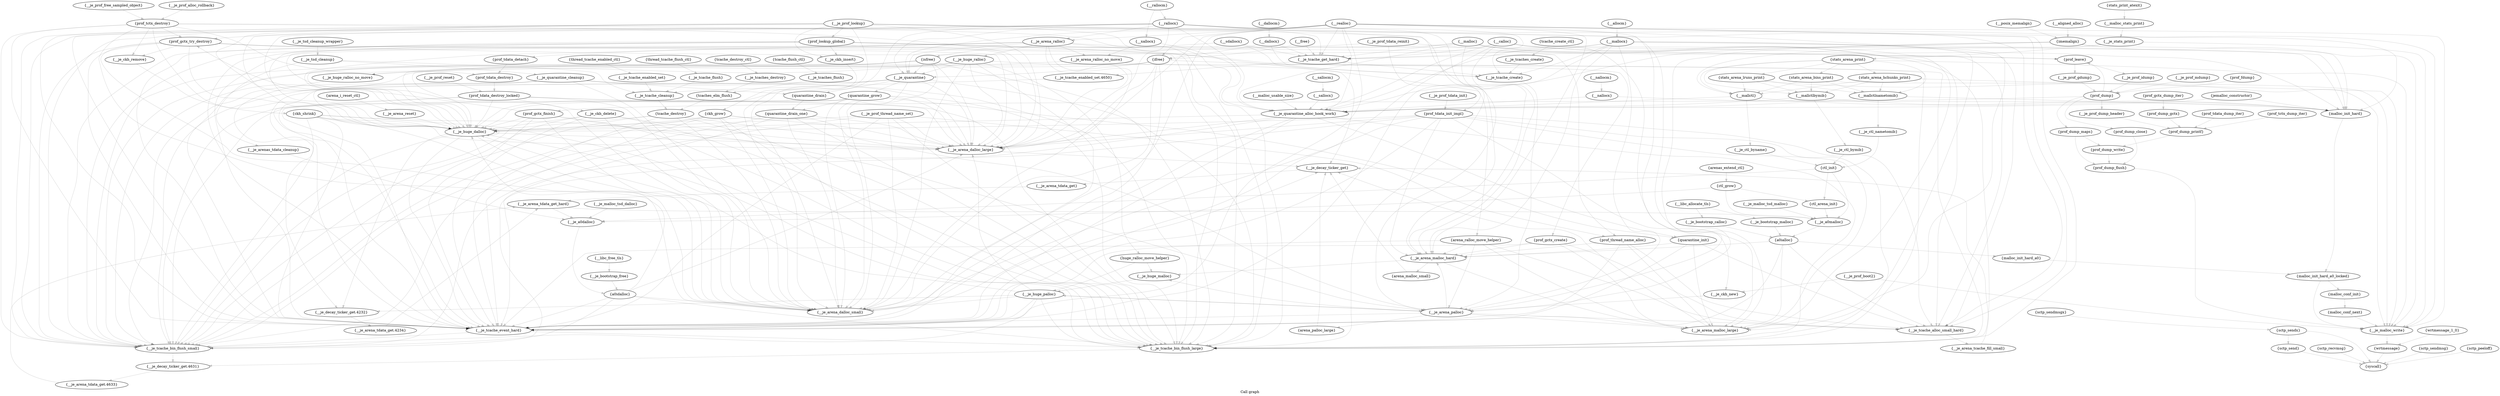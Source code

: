 digraph "Call graph" {
	label="Call graph";
	"Node0x807e65600" [label="{quarantine_drain}"];
	"Node0x807e65600" -> "Node0x807e656c0" [color="#00000033"];

	"Node0x80733ed40" [label="{__je_tcache_get_hard}"];
	"Node0x80733ed40" -> "Node0x807e66500" [color="#00000033"];
	"Node0x80733ed40" -> "Node0x80733f220" [color="#00000033"];

	"Node0x807e5ed20" [label="{__je_prof_dump_header}"];
	"Node0x807e5ed20" -> "Node0x807e5f2c0" [color="#00000033"];

	"Node0x808144100" [label="{__je_bootstrap_malloc}"];
	"Node0x808144100" -> "Node0x80733da80" [color="#00000033"];

	"Node0x807e5e960" [label="{__je_prof_gdump}"];
	"Node0x807e5e960" -> "Node0x807e5ea20" [color="#00000033"];

	"Node0x807e65720" [label="{__je_quarantine_cleanup}"];
	"Node0x807e65720" -> "Node0x807e65600" [color="#00000033"];
	"Node0x807e65720" -> "Node0x80733e740" [color="#00000033"];
	"Node0x807e65720" -> "Node0x80733e6e0" [color="#00000033"];
	"Node0x807e65720" -> "Node0x80733e5c0" [color="#00000033"];
	"Node0x807e65720" -> "Node0x80733e560" [color="#00000033"];
	"Node0x807e65720" -> "Node0x80733dd20" [color="#00000033"];
	"Node0x807e65720" -> "Node0x80733e680" [color="#00000033"];

	"Node0x80733d660" [label="{__malloc_stats_print}"];
	"Node0x80733d660" -> "Node0x80733d9c0" [color="#00000033"];

	"Node0x80733f160" [label="{__free}"];
	"Node0x80733f160" -> "Node0x80733ed40" [color="#00000033"];
	"Node0x80733f160" -> "Node0x80733f040" [color="#00000033"];

	"Node0x807e53f80" [label="{__je_tcaches_flush}"];
	"Node0x807e53f80" -> "Node0x807e66b60" [color="#00000033"];

	"Node0x80733f7c0" [label="{__malloc_usable_size}"];
	"Node0x80733f7c0" -> "Node0x8056ca5e0" [color="#00000033"];

	"Node0x8056caac0" [label="{__je_malloc_write}"];
	"Node0x8056caac0" -> "Node0x807e66f80" [color="#00000033"];

	"Node0x80733ef80" [label="{__calloc}"];
	"Node0x80733ef80" -> "Node0x80733ed40" [color="#00000033"];
	"Node0x80733ef80" -> "Node0x8056ca5e0" [color="#00000033"];
	"Node0x80733ef80" -> "Node0x80733dd20" [color="#00000033"];
	"Node0x80733ef80" -> "Node0x80733dd80" [color="#00000033"];
	"Node0x80733ef80" -> "Node0x80733dc00" [color="#00000033"];
	"Node0x80733ef80" -> "Node0x8056ca580" [color="#00000033"];
	"Node0x80733ef80" -> "Node0x80733dde0" [color="#00000033"];

	"Node0x807e41540" [label="{__je_arena_tdata_get}"];
	"Node0x807e41540" -> "Node0x80733e8c0" [color="#00000033"];

	"Node0x80733f280" [label="{__rallocx}"];
	"Node0x80733f280" -> "Node0x80733ed40" [color="#00000033"];
	"Node0x80733f280" -> "Node0x80733f100" [color="#00000033"];
	"Node0x80733f280" -> "Node0x80733e560" [color="#00000033"];
	"Node0x80733f280" -> "Node0x80733dd20" [color="#00000033"];
	"Node0x80733f280" -> "Node0x80733f220" [color="#00000033"];
	"Node0x80733f280" -> "Node0x8056ca5e0" [color="#00000033"];
	"Node0x80733f280" -> "Node0x80733e6e0" [color="#00000033"];
	"Node0x80733f280" -> "Node0x8056caac0" [color="#00000033"];
	"Node0x80733f280" -> "Node0x80733f0a0" [color="#00000033"];
	"Node0x80733f280" -> "Node0x80733e740" [color="#00000033"];
	"Node0x80733f280" -> "Node0x80733e5c0" [color="#00000033"];
	"Node0x80733f280" -> "Node0x80733e680" [color="#00000033"];
	"Node0x80733f280" -> "Node0x80733eec0" [color="#00000033"];

	"Node0x807e4b7c0" [label="{ctl_arena_init}"];
	"Node0x807e4b7c0" -> "Node0x80733da20" [color="#00000033"];

	"Node0x807e66f80" [label="{wrtmessage}"];
	"Node0x807e66f80" -> "Node0x80563dae0" [color="#00000033"];

	"Node0x80733f0a0" [label="{__je_quarantine}"];
	"Node0x80733f0a0" -> "Node0x80733e6e0" [color="#00000033"];
	"Node0x80733f0a0" -> "Node0x80733e740" [color="#00000033"];
	"Node0x80733f0a0" -> "Node0x807e65660" [color="#00000033"];
	"Node0x80733f0a0" -> "Node0x807e65600" [color="#00000033"];
	"Node0x80733f0a0" -> "Node0x80733e5c0" [color="#00000033"];
	"Node0x80733f0a0" -> "Node0x80733e560" [color="#00000033"];
	"Node0x80733f0a0" -> "Node0x80733dd20" [color="#00000033"];
	"Node0x80733f0a0" -> "Node0x80733e680" [color="#00000033"];

	"Node0x807e4b100" [label="{__je_ckh_remove}"];
	"Node0x807e4b100" -> "Node0x807e4b1c0" [color="#00000033"];

	"Node0x80733f2e0" [label="{__xallocx}"];
	"Node0x80733f2e0" -> "Node0x80733f340" [color="#00000033"];
	"Node0x80733f2e0" -> "Node0x8056ca5e0" [color="#00000033"];

	"Node0x807e66bc0" [label="{__je_malloc_tsd_malloc}"];
	"Node0x807e66bc0" -> "Node0x80733da20" [color="#00000033"];

	"Node0x80733da20" [label="{__je_a0malloc}"];
	"Node0x80733da20" -> "Node0x80733da80" [color="#00000033"];

	"Node0x80733f9a0" [label="{__nallocm}"];
	"Node0x80733f9a0" -> "Node0x80733f520" [color="#00000033"];

	"Node0x807e4b1c0" [label="{ckh_shrink}"];
	"Node0x807e4b1c0" -> "Node0x80733e6e0" [color="#00000033"];
	"Node0x807e4b1c0" -> "Node0x80733e5c0" [color="#00000033"];
	"Node0x807e4b1c0" -> "Node0x80733e560" [color="#00000033"];
	"Node0x807e4b1c0" -> "Node0x80733e740" [color="#00000033"];
	"Node0x807e4b1c0" -> "Node0x80733e680" [color="#00000033"];
	"Node0x807e4b1c0" -> "Node0x80733dd20" [color="#00000033"];
	"Node0x807e4b1c0" -> "Node0x80733eec0" [color="#00000033"];

	"Node0x807e5f4a0" [label="{prof_dump_flush}"];
	"Node0x807e5f4a0" -> "Node0x8056caac0" [color="#00000033"];

	"Node0x80733ee00" [label="{__posix_memalign}"];
	"Node0x80733ee00" -> "Node0x80733ee60" [color="#00000033"];

	"Node0x80733d9c0" [label="{__je_stats_print}"];
	"Node0x80733d9c0" -> "Node0x807e65c60" [color="#00000033"];
	"Node0x80733d9c0" -> "Node0x80733f580" [color="#00000033"];
	"Node0x80733d9c0" -> "Node0x8056caac0" [color="#00000033"];

	"Node0x807e412a0" [label="{__je_decay_ticker_get}"];
	"Node0x807e412a0" -> "Node0x807e41540" [color="#00000033"];

	"Node0x807e5fb00" [label="{__je_prof_lookup}"];
	"Node0x807e5fb00" -> "Node0x807e5e060" [color="#00000033"];
	"Node0x807e5fb00" -> "Node0x80733e560" [color="#00000033"];
	"Node0x807e5fb00" -> "Node0x80733dc00" [color="#00000033"];
	"Node0x807e5fb00" -> "Node0x80733dd20" [color="#00000033"];
	"Node0x807e5fb00" -> "Node0x807e4aec0" [color="#00000033"];
	"Node0x807e5fb00" -> "Node0x80733dd80" [color="#00000033"];
	"Node0x807e5fb00" -> "Node0x80733e740" [color="#00000033"];
	"Node0x807e5fb00" -> "Node0x807e5fb60" [color="#00000033"];
	"Node0x807e5fb00" -> "Node0x80733e5c0" [color="#00000033"];
	"Node0x807e5fb00" -> "Node0x80733e680" [color="#00000033"];
	"Node0x807e5fb00" -> "Node0x80733dde0" [color="#00000033"];
	"Node0x807e5fb00" -> "Node0x80733e6e0" [color="#00000033"];

	"Node0x80733f700" [label="{__mallctlbymib}"];
	"Node0x80733f700" -> "Node0x80733f760" [color="#00000033"];
	"Node0x80733f700" -> "Node0x8056ca580" [color="#00000033"];
	"Node0x80733f700" -> "Node0x8056ca5e0" [color="#00000033"];

	"Node0x807e5fd40" [label="{prof_gctx_create}"];
	"Node0x807e5fd40" -> "Node0x80733dd80" [color="#00000033"];
	"Node0x807e5fd40" -> "Node0x80733dc00" [color="#00000033"];
	"Node0x807e5fd40" -> "Node0x80733dde0" [color="#00000033"];
	"Node0x807e5fd40" -> "Node0x80733dd20" [color="#00000033"];

	"Node0x807e59a40" [label="{__je_decay_ticker_get.4232}"];
	"Node0x807e59a40" -> "Node0x807e5a1c0" [color="#00000033"];

	"Node0x80733f820" [label="{__allocm}"];
	"Node0x80733f820" -> "Node0x80733f1c0" [color="#00000033"];

	"Node0x807e58420" [label="{__je_tcache_enabled_set}"];
	"Node0x807e58420" -> "Node0x807e58540" [color="#00000033"];

	"Node0x8056ca520" [label="{jemalloc_constructor}"];
	"Node0x8056ca520" -> "Node0x8056ca580" [color="#00000033"];
	"Node0x8056ca520" -> "Node0x8056ca5e0" [color="#00000033"];

	"Node0x807e65d20" [label="{stats_arena_bins_print}"];
	"Node0x807e65d20" -> "Node0x80733f700" [color="#00000033"];
	"Node0x807e65d20" -> "Node0x80733f640" [color="#00000033"];
	"Node0x807e65d20" -> "Node0x80733f580" [color="#00000033"];
	"Node0x807e65d20" -> "Node0x8056caac0" [color="#00000033"];

	"Node0x80733e5c0" [label="{__je_arena_dalloc_small}"];
	"Node0x80733e5c0" -> "Node0x807e412a0" [color="#00000033"];

	"Node0x80563dc60" [label="{sctp_sendmsgx}"];
	"Node0x80563dc60" -> "Node0x80563dc00" [color="#00000033"];

	"Node0x807e54040" [label="{__je_tcaches_destroy}"];
	"Node0x807e54040" -> "Node0x807e66b60" [color="#00000033"];

	"Node0x807e42560" [label="{arena_ralloc_move_helper}"];
	"Node0x807e42560" -> "Node0x80733dde0" [color="#00000033"];
	"Node0x807e42560" -> "Node0x80733dd80" [color="#00000033"];
	"Node0x807e42560" -> "Node0x80733dc00" [color="#00000033"];
	"Node0x807e42560" -> "Node0x80733dd20" [color="#00000033"];
	"Node0x807e42560" -> "Node0x80733eec0" [color="#00000033"];

	"Node0x807e668c0" [label="{tcache_destroy}"];
	"Node0x807e668c0" -> "Node0x80733e6e0" [color="#00000033"];
	"Node0x807e668c0" -> "Node0x80733e740" [color="#00000033"];
	"Node0x807e668c0" -> "Node0x80733e5c0" [color="#00000033"];
	"Node0x807e668c0" -> "Node0x80733e560" [color="#00000033"];
	"Node0x807e668c0" -> "Node0x80733e680" [color="#00000033"];
	"Node0x807e668c0" -> "Node0x80733dd20" [color="#00000033"];

	"Node0x80733ef20" [label="{__aligned_alloc}"];
	"Node0x80733ef20" -> "Node0x80733ee60" [color="#00000033"];

	"Node0x80733f4c0" [label="{isfree}"];
	"Node0x80733f4c0" -> "Node0x80733e6e0" [color="#00000033"];
	"Node0x80733f4c0" -> "Node0x80733e740" [color="#00000033"];
	"Node0x80733f4c0" -> "Node0x80733e5c0" [color="#00000033"];
	"Node0x80733f4c0" -> "Node0x80733e560" [color="#00000033"];
	"Node0x80733f4c0" -> "Node0x80733f0a0" [color="#00000033"];
	"Node0x80733f4c0" -> "Node0x80733dd20" [color="#00000033"];
	"Node0x80733f4c0" -> "Node0x80733e680" [color="#00000033"];

	"Node0x807e5e060" [label="{prof_gctx_try_destroy}"];
	"Node0x807e5e060" -> "Node0x80733e6e0" [color="#00000033"];
	"Node0x807e5e060" -> "Node0x80733e740" [color="#00000033"];
	"Node0x807e5e060" -> "Node0x80733e560" [color="#00000033"];
	"Node0x807e5e060" -> "Node0x80733e680" [color="#00000033"];
	"Node0x807e5e060" -> "Node0x80733dd20" [color="#00000033"];
	"Node0x807e5e060" -> "Node0x807e5e540" [color="#00000033"];
	"Node0x807e5e060" -> "Node0x80733e5c0" [color="#00000033"];
	"Node0x807e5e060" -> "Node0x807e4b100" [color="#00000033"];

	"Node0x807e5f440" [label="{prof_dump_write}"];
	"Node0x807e5f440" -> "Node0x807e5f4a0" [color="#00000033"];

	"Node0x80733e560" [label="{__je_tcache_bin_flush_small}"];
	"Node0x80733e560" -> "Node0x807e66020" [color="#00000033"];

	"Node0x807e66b60" [label="{tcaches_elm_flush}"];
	"Node0x807e66b60" -> "Node0x807e668c0" [color="#00000033"];

	"Node0x808144040" [label="{__libc_allocate_tls}"];
	"Node0x808144040" -> "Node0x808144100" [color="#00000033"];
	"Node0x808144040" -> "Node0x8081440a0" [color="#00000033"];

	"Node0x807e65c60" [label="{stats_arena_print}"];
	"Node0x807e65c60" -> "Node0x807e65de0" [color="#00000033"];
	"Node0x807e65c60" -> "Node0x807e65d20" [color="#00000033"];
	"Node0x807e65c60" -> "Node0x80733f700" [color="#00000033"];
	"Node0x807e65c60" -> "Node0x80733f640" [color="#00000033"];
	"Node0x807e65c60" -> "Node0x80733f580" [color="#00000033"];
	"Node0x807e65c60" -> "Node0x807e65d80" [color="#00000033"];
	"Node0x807e65c60" -> "Node0x8056caac0" [color="#00000033"];

	"Node0x807e5ea20" [label="{prof_dump}"];
	"Node0x807e5ea20" -> "Node0x807e5ede0" [color="#00000033"];
	"Node0x807e5ea20" -> "Node0x807e5e540" [color="#00000033"];
	"Node0x807e5ea20" -> "Node0x807e5ee40" [color="#00000033"];
	"Node0x807e5ea20" -> "Node0x807e5ed80" [color="#00000033"];
	"Node0x807e5ea20" -> "Node0x807e5ed20" [color="#00000033"];

	"Node0x80733dd20" [label="{__je_tcache_event_hard}"];
	"Node0x80733dd20" -> "Node0x80733e560" [color="#00000033"];
	"Node0x80733dd20" -> "Node0x80733e680" [color="#00000033"];

	"Node0x807e5ed80" [label="{prof_dump_maps}"];
	"Node0x807e5ed80" -> "Node0x807e5f440" [color="#00000033"];
	"Node0x807e5ed80" -> "Node0x807e5f4a0" [color="#00000033"];

	"Node0x80733e8c0" [label="{__je_arena_tdata_get_hard}"];
	"Node0x80733e8c0" -> "Node0x80733e3e0" [color="#00000033"];
	"Node0x80733e8c0" -> "Node0x80733da20" [color="#00000033"];

	"Node0x807e65de0" [label="{stats_arena_hchunks_print}"];
	"Node0x807e65de0" -> "Node0x80733f700" [color="#00000033"];
	"Node0x807e65de0" -> "Node0x80733f640" [color="#00000033"];
	"Node0x807e65de0" -> "Node0x80733f580" [color="#00000033"];
	"Node0x807e65de0" -> "Node0x8056caac0" [color="#00000033"];

	"Node0x807e66ec0" [label="{__je_tsd_cleanup_wrapper}"];
	"Node0x807e66ec0" -> "Node0x807e66da0" [color="#00000033"];

	"Node0x807e4aec0" [label="{__je_ckh_insert}"];
	"Node0x807e4aec0" -> "Node0x807e4af80" [color="#00000033"];

	"Node0x80563da80" [label="{sctp_sendmsg}"];
	"Node0x80563da80" -> "Node0x80563dae0" [color="#00000033"];

	"Node0x807e66260" [label="{__je_arena_tdata_get.4633}"];
	"Node0x807e66260" -> "Node0x80733e8c0" [color="#00000033"];

	"Node0x80733dc00" [label="{__je_tcache_alloc_small_hard}"];
	"Node0x80733dc00" -> "Node0x807e41180" [color="#00000033"];

	"Node0x8081440a0" [label="{__je_bootstrap_calloc}"];
	"Node0x8081440a0" -> "Node0x80733da80" [color="#00000033"];

	"Node0x807e5e540" [label="{prof_leave}"];
	"Node0x807e5e540" -> "Node0x807e5e960" [color="#00000033"];
	"Node0x807e5e540" -> "Node0x807e5e900" [color="#00000033"];

	"Node0x807e605e0" [label="{__je_prof_tdata_reinit}"];
	"Node0x807e605e0" -> "Node0x807e606a0" [color="#00000033"];
	"Node0x807e605e0" -> "Node0x807e60220" [color="#00000033"];
	"Node0x807e605e0" -> "Node0x807e60640" [color="#00000033"];

	"Node0x80563dea0" [label="{sctp_peeloff}"];
	"Node0x80563dea0" -> "Node0x80563dae0" [color="#00000033"];

	"Node0x80733f460" [label="{__sdallocx}"];
	"Node0x80733f460" -> "Node0x80733ed40" [color="#00000033"];
	"Node0x80733f460" -> "Node0x80733f4c0" [color="#00000033"];
	"Node0x80733f460" -> "Node0x80733f220" [color="#00000033"];

	"Node0x807e53fe0" [label="{tcache_destroy_ctl}"];
	"Node0x807e53fe0" -> "Node0x807e54040" [color="#00000033"];

	"Node0x807e4b640" [label="{ctl_init}"];
	"Node0x807e4b640" -> "Node0x807e4b7c0" [color="#00000033"];
	"Node0x807e4b640" -> "Node0x80733e3e0" [color="#00000033"];
	"Node0x807e4b640" -> "Node0x80733da20" [color="#00000033"];

	"Node0x8056ca580" [label="{malloc_init_hard}"];
	"Node0x8056ca580" -> "Node0x8056ca760" [color="#00000033"];

	"Node0x80733f520" [label="{__nallocx}"];
	"Node0x80733f520" -> "Node0x8056ca580" [color="#00000033"];
	"Node0x80733f520" -> "Node0x8056ca5e0" [color="#00000033"];

	"Node0x80733efe0" [label="{__realloc}"];
	"Node0x80733efe0" -> "Node0x80733ed40" [color="#00000033"];
	"Node0x80733efe0" -> "Node0x80733f100" [color="#00000033"];
	"Node0x80733efe0" -> "Node0x80733e560" [color="#00000033"];
	"Node0x80733efe0" -> "Node0x8056ca5e0" [color="#00000033"];
	"Node0x80733efe0" -> "Node0x80733dd20" [color="#00000033"];
	"Node0x80733efe0" -> "Node0x8056caac0" [color="#00000033"];
	"Node0x80733efe0" -> "Node0x80733dd80" [color="#00000033"];
	"Node0x80733efe0" -> "Node0x80733dc00" [color="#00000033"];
	"Node0x80733efe0" -> "Node0x80733f0a0" [color="#00000033"];
	"Node0x80733efe0" -> "Node0x8056ca580" [color="#00000033"];
	"Node0x80733efe0" -> "Node0x80733e740" [color="#00000033"];
	"Node0x80733efe0" -> "Node0x80733f040" [color="#00000033"];
	"Node0x80733efe0" -> "Node0x80733e5c0" [color="#00000033"];
	"Node0x80733efe0" -> "Node0x80733e680" [color="#00000033"];
	"Node0x80733efe0" -> "Node0x80733dde0" [color="#00000033"];
	"Node0x80733efe0" -> "Node0x80733e6e0" [color="#00000033"];
	"Node0x80733efe0" -> "Node0x80733eec0" [color="#00000033"];

	"Node0x80733e440" [label="{a0idalloc}"];
	"Node0x80733e440" -> "Node0x80733e740" [color="#00000033"];
	"Node0x80733e440" -> "Node0x80733e6e0" [color="#00000033"];
	"Node0x80733e440" -> "Node0x80733e5c0" [color="#00000033"];
	"Node0x80733e440" -> "Node0x80733e560" [color="#00000033"];
	"Node0x80733e440" -> "Node0x80733e680" [color="#00000033"];
	"Node0x80733e440" -> "Node0x80733dd20" [color="#00000033"];

	"Node0x807e600a0" [label="{__je_prof_mdump}"];
	"Node0x807e600a0" -> "Node0x807e5ea20" [color="#00000033"];

	"Node0x80733f640" [label="{__mallctlnametomib}"];
	"Node0x80733f640" -> "Node0x80733f6a0" [color="#00000033"];
	"Node0x80733f640" -> "Node0x8056ca580" [color="#00000033"];
	"Node0x80733f640" -> "Node0x8056ca5e0" [color="#00000033"];

	"Node0x807e53b60" [label="{arena_i_reset_ctl}"];
	"Node0x807e53b60" -> "Node0x807e41060" [color="#00000033"];

	"Node0x807e4af80" [label="{ckh_grow}"];
	"Node0x807e4af80" -> "Node0x80733e6e0" [color="#00000033"];
	"Node0x807e4af80" -> "Node0x80733e5c0" [color="#00000033"];
	"Node0x807e4af80" -> "Node0x80733e560" [color="#00000033"];
	"Node0x807e4af80" -> "Node0x80733e740" [color="#00000033"];
	"Node0x807e4af80" -> "Node0x80733e680" [color="#00000033"];
	"Node0x807e4af80" -> "Node0x80733dd20" [color="#00000033"];
	"Node0x807e4af80" -> "Node0x80733eec0" [color="#00000033"];

	"Node0x807e53ec0" [label="{__je_tcaches_create}"];
	"Node0x807e53ec0" -> "Node0x80733f220" [color="#00000033"];

	"Node0x807e5fb60" [label="{prof_lookup_global}"];
	"Node0x807e5fb60" -> "Node0x80733e6e0" [color="#00000033"];
	"Node0x807e5fb60" -> "Node0x80733e680" [color="#00000033"];
	"Node0x807e5fb60" -> "Node0x807e4aec0" [color="#00000033"];
	"Node0x807e5fb60" -> "Node0x80733e5c0" [color="#00000033"];
	"Node0x807e5fb60" -> "Node0x80733e560" [color="#00000033"];
	"Node0x807e5fb60" -> "Node0x80733e740" [color="#00000033"];
	"Node0x807e5fb60" -> "Node0x80733dd20" [color="#00000033"];
	"Node0x807e5fb60" -> "Node0x807e5e540" [color="#00000033"];
	"Node0x807e5fb60" -> "Node0x807e5fd40" [color="#00000033"];

	"Node0x807e5f320" [label="{prof_gctx_dump_iter}"];
	"Node0x807e5f320" -> "Node0x807e5f380" [color="#00000033"];

	"Node0x80563dba0" [label="{sctp_send}"];
	"Node0x80563dba0" -> "Node0x80563dae0" [color="#00000033"];

	"Node0x807e5f860" [label="{prof_tdata_dump_iter}"];
	"Node0x807e5f860" -> "Node0x807e5f2c0" [color="#00000033"];

	"Node0x80733e680" [label="{__je_tcache_bin_flush_large}"];
	"Node0x80733e680" -> "Node0x807e66020" [color="#00000033"];

	"Node0x80733ece0" [label="{__malloc}"];
	"Node0x80733ece0" -> "Node0x80733ed40" [color="#00000033"];
	"Node0x80733ece0" -> "Node0x8056ca5e0" [color="#00000033"];
	"Node0x80733ece0" -> "Node0x80733dd20" [color="#00000033"];
	"Node0x80733ece0" -> "Node0x80733dd80" [color="#00000033"];
	"Node0x80733ece0" -> "Node0x80733dc00" [color="#00000033"];
	"Node0x80733ece0" -> "Node0x8056ca580" [color="#00000033"];
	"Node0x80733ece0" -> "Node0x80733dde0" [color="#00000033"];

	"Node0x807e65d80" [label="{stats_arena_lruns_print}"];
	"Node0x807e65d80" -> "Node0x80733f700" [color="#00000033"];
	"Node0x807e65d80" -> "Node0x80733f640" [color="#00000033"];
	"Node0x807e65d80" -> "Node0x80733f580" [color="#00000033"];
	"Node0x807e65d80" -> "Node0x8056caac0" [color="#00000033"];

	"Node0x80563dc00" [label="{sctp_sendx}"];
	"Node0x80563dc00" -> "Node0x80563dba0" [color="#00000033"];
	"Node0x80563dc00" -> "Node0x80563dae0" [color="#00000033"];

	"Node0x80733d4e0" [label="{stats_print_atexit}"];
	"Node0x80733d4e0" -> "Node0x80733d660" [color="#00000033"];

	"Node0x807e5ee40" [label="{prof_gctx_finish}"];
	"Node0x807e5ee40" -> "Node0x807e5e060" [color="#00000033"];
	"Node0x807e5ee40" -> "Node0x80733e560" [color="#00000033"];
	"Node0x807e5ee40" -> "Node0x80733dd20" [color="#00000033"];
	"Node0x807e5ee40" -> "Node0x80733e740" [color="#00000033"];
	"Node0x807e5ee40" -> "Node0x80733e5c0" [color="#00000033"];
	"Node0x807e5ee40" -> "Node0x80733e680" [color="#00000033"];
	"Node0x807e5ee40" -> "Node0x80733e6e0" [color="#00000033"];

	"Node0x807e5a1c0" [label="{__je_arena_tdata_get.4234}"];
	"Node0x807e5a1c0" -> "Node0x80733e8c0" [color="#00000033"];

	"Node0x807e41de0" [label="{__je_huge_palloc}"];
	"Node0x807e41de0" -> "Node0x80733e560" [color="#00000033"];
	"Node0x807e41de0" -> "Node0x80733dd20" [color="#00000033"];
	"Node0x807e41de0" -> "Node0x80733e740" [color="#00000033"];
	"Node0x807e41de0" -> "Node0x80733eec0" [color="#00000033"];
	"Node0x807e41de0" -> "Node0x807e59a40" [color="#00000033"];
	"Node0x807e41de0" -> "Node0x80733e5c0" [color="#00000033"];
	"Node0x807e41de0" -> "Node0x80733e680" [color="#00000033"];
	"Node0x807e41de0" -> "Node0x80733e6e0" [color="#00000033"];

	"Node0x807e41180" [label="{__je_arena_tcache_fill_small}"];
	"Node0x807e41180" -> "Node0x807e412a0" [color="#00000033"];

	"Node0x807e41d80" [label="{arena_palloc_large}"];
	"Node0x807e41d80" -> "Node0x807e412a0" [color="#00000033"];

	"Node0x8056ca5e0" [label="{__je_quarantine_alloc_hook_work}"];
	"Node0x8056ca5e0" -> "Node0x80733e680" [color="#00000033"];
	"Node0x8056ca5e0" -> "Node0x80733e6e0" [color="#00000033"];
	"Node0x8056ca5e0" -> "Node0x80733e5c0" [color="#00000033"];
	"Node0x8056ca5e0" -> "Node0x80733e560" [color="#00000033"];
	"Node0x8056ca5e0" -> "Node0x80733e740" [color="#00000033"];
	"Node0x8056ca5e0" -> "Node0x807e60fa0" [color="#00000033"];
	"Node0x8056ca5e0" -> "Node0x80733dd20" [color="#00000033"];

	"Node0x808143f80" [label="{__libc_free_tls}"];
	"Node0x808143f80" -> "Node0x808143fe0" [color="#00000033"];

	"Node0x807e53e60" [label="{tcache_create_ctl}"];
	"Node0x807e53e60" -> "Node0x807e53ec0" [color="#00000033"];

	"Node0x80733f6a0" [label="{__je_ctl_nametomib}"];
	"Node0x80733f6a0" -> "Node0x807e4b640" [color="#00000033"];

	"Node0x807e58540" [label="{__je_tcache_cleanup}"];
	"Node0x807e58540" -> "Node0x807e668c0" [color="#00000033"];

	"Node0x807e5f380" [label="{prof_dump_gctx}"];
	"Node0x807e5f380" -> "Node0x807e5f2c0" [color="#00000033"];

	"Node0x80733dd80" [label="{__je_arena_malloc_large}"];
	"Node0x80733dd80" -> "Node0x807e412a0" [color="#00000033"];

	"Node0x807e60a00" [label="{__je_prof_thread_name_set}"];
	"Node0x807e60a00" -> "Node0x80733e6e0" [color="#00000033"];
	"Node0x807e60a00" -> "Node0x80733e740" [color="#00000033"];
	"Node0x807e60a00" -> "Node0x80733e5c0" [color="#00000033"];
	"Node0x807e60a00" -> "Node0x80733e560" [color="#00000033"];
	"Node0x807e60a00" -> "Node0x80733e680" [color="#00000033"];
	"Node0x807e60a00" -> "Node0x80733dd20" [color="#00000033"];
	"Node0x807e60a00" -> "Node0x807e60640" [color="#00000033"];

	"Node0x807e60220" [label="{prof_tdata_init_impl}"];
	"Node0x807e60220" -> "Node0x80733e560" [color="#00000033"];
	"Node0x807e60220" -> "Node0x80733dd20" [color="#00000033"];
	"Node0x807e60220" -> "Node0x80733dd80" [color="#00000033"];
	"Node0x807e60220" -> "Node0x80733dc00" [color="#00000033"];
	"Node0x807e60220" -> "Node0x80733e740" [color="#00000033"];
	"Node0x807e60220" -> "Node0x807e4a800" [color="#00000033"];
	"Node0x807e60220" -> "Node0x80733e5c0" [color="#00000033"];
	"Node0x807e60220" -> "Node0x80733e680" [color="#00000033"];
	"Node0x807e60220" -> "Node0x80733dde0" [color="#00000033"];
	"Node0x807e60220" -> "Node0x80733e6e0" [color="#00000033"];

	"Node0x807e53620" [label="{arenas_extend_ctl}"];
	"Node0x807e53620" -> "Node0x807e53680" [color="#00000033"];

	"Node0x80733f400" [label="{__dallocx}"];
	"Node0x80733f400" -> "Node0x80733ed40" [color="#00000033"];
	"Node0x80733f400" -> "Node0x80733f040" [color="#00000033"];
	"Node0x80733f400" -> "Node0x80733f220" [color="#00000033"];

	"Node0x807e5f2c0" [label="{prof_dump_printf}"];
	"Node0x807e5f2c0" -> "Node0x807e5f440" [color="#00000033"];

	"Node0x807e5ede0" [label="{prof_dump_close}"];
	"Node0x807e5ede0" -> "Node0x807e5f4a0" [color="#00000033"];

	"Node0x80733f3a0" [label="{__sallocx}"];
	"Node0x80733f3a0" -> "Node0x8056ca5e0" [color="#00000033"];

	"Node0x807e5ad60" [label="{prof_tctx_destroy}"];
	"Node0x807e5ad60" -> "Node0x807e5e060" [color="#00000033"];
	"Node0x807e5ad60" -> "Node0x80733e560" [color="#00000033"];
	"Node0x807e5ad60" -> "Node0x80733dd20" [color="#00000033"];
	"Node0x807e5ad60" -> "Node0x80733e6e0" [color="#00000033"];
	"Node0x807e5ad60" -> "Node0x80733e740" [color="#00000033"];
	"Node0x807e5ad60" -> "Node0x807e5e120" [color="#00000033"];
	"Node0x807e5ad60" -> "Node0x80733e5c0" [color="#00000033"];
	"Node0x807e5ad60" -> "Node0x80733e680" [color="#00000033"];
	"Node0x807e5ad60" -> "Node0x807e4b100" [color="#00000033"];

	"Node0x807e53680" [label="{ctl_grow}"];
	"Node0x807e53680" -> "Node0x80733e3e0" [color="#00000033"];
	"Node0x807e53680" -> "Node0x80733da20" [color="#00000033"];
	"Node0x807e53680" -> "Node0x807e4b7c0" [color="#00000033"];

	"Node0x807e60fa0" [label="{quarantine_init}"];
	"Node0x807e60fa0" -> "Node0x80733dd80" [color="#00000033"];
	"Node0x807e60fa0" -> "Node0x80733dc00" [color="#00000033"];
	"Node0x807e60fa0" -> "Node0x80733dde0" [color="#00000033"];
	"Node0x807e60fa0" -> "Node0x80733dd20" [color="#00000033"];

	"Node0x80733f1c0" [label="{__mallocx}"];
	"Node0x80733f1c0" -> "Node0x80733ed40" [color="#00000033"];
	"Node0x80733f1c0" -> "Node0x80733f220" [color="#00000033"];
	"Node0x80733f1c0" -> "Node0x8056ca5e0" [color="#00000033"];
	"Node0x80733f1c0" -> "Node0x80733dd20" [color="#00000033"];
	"Node0x80733f1c0" -> "Node0x80733dd80" [color="#00000033"];
	"Node0x80733f1c0" -> "Node0x80733dc00" [color="#00000033"];
	"Node0x80733f1c0" -> "Node0x8056ca580" [color="#00000033"];
	"Node0x80733f1c0" -> "Node0x80733dde0" [color="#00000033"];
	"Node0x80733f1c0" -> "Node0x80733eec0" [color="#00000033"];

	"Node0x80563dae0" [label="{syscall}"];

	"Node0x807e66c20" [label="{__je_malloc_tsd_dalloc}"];
	"Node0x807e66c20" -> "Node0x80733e3e0" [color="#00000033"];

	"Node0x807e425c0" [label="{__je_huge_ralloc}"];
	"Node0x807e425c0" -> "Node0x80733e680" [color="#00000033"];
	"Node0x807e425c0" -> "Node0x80733e6e0" [color="#00000033"];
	"Node0x807e425c0" -> "Node0x80733e5c0" [color="#00000033"];
	"Node0x807e425c0" -> "Node0x80733e560" [color="#00000033"];
	"Node0x807e425c0" -> "Node0x80733e740" [color="#00000033"];
	"Node0x807e425c0" -> "Node0x80733f0a0" [color="#00000033"];
	"Node0x807e425c0" -> "Node0x807e5a520" [color="#00000033"];
	"Node0x807e425c0" -> "Node0x80733dd20" [color="#00000033"];
	"Node0x807e425c0" -> "Node0x807e423e0" [color="#00000033"];

	"Node0x80733f580" [label="{__mallctl}"];
	"Node0x80733f580" -> "Node0x80733f5e0" [color="#00000033"];
	"Node0x80733f580" -> "Node0x8056ca580" [color="#00000033"];
	"Node0x80733f580" -> "Node0x8056ca5e0" [color="#00000033"];

	"Node0x80733ee60" [label="{imemalign}"];
	"Node0x80733ee60" -> "Node0x80733ed40" [color="#00000033"];
	"Node0x80733ee60" -> "Node0x8056ca580" [color="#00000033"];
	"Node0x80733ee60" -> "Node0x8056ca5e0" [color="#00000033"];
	"Node0x80733ee60" -> "Node0x80733eec0" [color="#00000033"];
	"Node0x80733ee60" -> "Node0x8056caac0" [color="#00000033"];

	"Node0x807e5f800" [label="{prof_tctx_dump_iter}"];
	"Node0x807e5f800" -> "Node0x807e5f2c0" [color="#00000033"];

	"Node0x807e584e0" [label="{__je_tcache_flush}"];
	"Node0x807e584e0" -> "Node0x807e58540" [color="#00000033"];

	"Node0x80733dde0" [label="{__je_arena_malloc_hard}"];
	"Node0x80733dde0" -> "Node0x80733dd80" [color="#00000033"];
	"Node0x80733dde0" -> "Node0x807e41c60" [color="#00000033"];
	"Node0x80733dde0" -> "Node0x807e41c00" [color="#00000033"];

	"Node0x80733e6e0" [label="{__je_arena_dalloc_large}"];
	"Node0x80733e6e0" -> "Node0x807e412a0" [color="#00000033"];

	"Node0x80733f940" [label="{__dallocm}"];
	"Node0x80733f940" -> "Node0x80733f400" [color="#00000033"];

	"Node0x807e60700" [label="{__je_prof_reset}"];
	"Node0x807e60700" -> "Node0x807e5e5a0" [color="#00000033"];

	"Node0x807e66f20" [label="{wrtmessage_1_0}"];
	"Node0x807e66f20" -> "Node0x807e66f80" [color="#00000033"];

	"Node0x807e60640" [label="{prof_thread_name_alloc}"];
	"Node0x807e60640" -> "Node0x80733dd80" [color="#00000033"];
	"Node0x807e60640" -> "Node0x80733dc00" [color="#00000033"];
	"Node0x807e60640" -> "Node0x80733dde0" [color="#00000033"];
	"Node0x807e60640" -> "Node0x80733dd20" [color="#00000033"];

	"Node0x80733dae0" [label="{malloc_init_hard_a0}"];
	"Node0x80733dae0" -> "Node0x8056ca760" [color="#00000033"];

	"Node0x80733f5e0" [label="{__je_ctl_byname}"];
	"Node0x80733f5e0" -> "Node0x807e4b640" [color="#00000033"];

	"Node0x807e41060" [label="{__je_arena_reset}"];
	"Node0x807e41060" -> "Node0x80733e740" [color="#00000033"];

	"Node0x80733f100" [label="{__je_arena_ralloc}"];
	"Node0x80733f100" -> "Node0x80733e6e0" [color="#00000033"];
	"Node0x80733f100" -> "Node0x80733e740" [color="#00000033"];
	"Node0x80733f100" -> "Node0x80733f340" [color="#00000033"];
	"Node0x80733f100" -> "Node0x80733f0a0" [color="#00000033"];
	"Node0x80733f100" -> "Node0x80733dd20" [color="#00000033"];
	"Node0x80733f100" -> "Node0x80733e5c0" [color="#00000033"];
	"Node0x80733f100" -> "Node0x807e425c0" [color="#00000033"];
	"Node0x80733f100" -> "Node0x807e42560" [color="#00000033"];
	"Node0x80733f100" -> "Node0x80733e680" [color="#00000033"];
	"Node0x80733f100" -> "Node0x80733e560" [color="#00000033"];

	"Node0x807e65660" [label="{quarantine_grow}"];
	"Node0x807e65660" -> "Node0x80733e740" [color="#00000033"];
	"Node0x807e65660" -> "Node0x80733e6e0" [color="#00000033"];
	"Node0x807e65660" -> "Node0x80733e5c0" [color="#00000033"];
	"Node0x807e65660" -> "Node0x80733e560" [color="#00000033"];
	"Node0x807e65660" -> "Node0x807e656c0" [color="#00000033"];
	"Node0x807e65660" -> "Node0x807e60fa0" [color="#00000033"];
	"Node0x807e65660" -> "Node0x80733dd20" [color="#00000033"];
	"Node0x807e65660" -> "Node0x80733e680" [color="#00000033"];

	"Node0x807e53f20" [label="{tcache_flush_ctl}"];
	"Node0x807e53f20" -> "Node0x807e53f80" [color="#00000033"];

	"Node0x80733f340" [label="{__je_arena_ralloc_no_move}"];
	"Node0x80733f340" -> "Node0x807e412a0" [color="#00000033"];
	"Node0x80733f340" -> "Node0x807e423e0" [color="#00000033"];

	"Node0x80733e740" [label="{__je_huge_dalloc}"];
	"Node0x80733e740" -> "Node0x80733e560" [color="#00000033"];
	"Node0x80733e740" -> "Node0x80733dd20" [color="#00000033"];
	"Node0x80733e740" -> "Node0x80733e740" [color="#00000033"];
	"Node0x80733e740" -> "Node0x807e59a40" [color="#00000033"];
	"Node0x80733e740" -> "Node0x80733e5c0" [color="#00000033"];
	"Node0x80733e740" -> "Node0x80733e680" [color="#00000033"];
	"Node0x80733e740" -> "Node0x80733e6e0" [color="#00000033"];

	"Node0x80733eec0" [label="{__je_arena_palloc}"];
	"Node0x80733eec0" -> "Node0x807e41c60" [color="#00000033"];
	"Node0x80733eec0" -> "Node0x80733dde0" [color="#00000033"];
	"Node0x80733eec0" -> "Node0x80733dd80" [color="#00000033"];
	"Node0x80733eec0" -> "Node0x80733dc00" [color="#00000033"];
	"Node0x80733eec0" -> "Node0x807e41d80" [color="#00000033"];
	"Node0x80733eec0" -> "Node0x80733dd20" [color="#00000033"];
	"Node0x80733eec0" -> "Node0x807e41de0" [color="#00000033"];

	"Node0x807e5f9e0" [label="{__je_prof_free_sampled_object}"];
	"Node0x807e5f9e0" -> "Node0x807e5ad60" [color="#00000033"];

	"Node0x80733f220" [label="{__je_tcache_create}"];
	"Node0x80733f220" -> "Node0x80733eec0" [color="#00000033"];

	"Node0x80733d300" [label="{malloc_conf_next}"];
	"Node0x80733d300" -> "Node0x8056caac0" [color="#00000033"];

	"Node0x807e4abc0" [label="{__je_ckh_delete}"];
	"Node0x807e4abc0" -> "Node0x80733e740" [color="#00000033"];
	"Node0x807e4abc0" -> "Node0x80733e6e0" [color="#00000033"];
	"Node0x807e4abc0" -> "Node0x80733e5c0" [color="#00000033"];
	"Node0x807e4abc0" -> "Node0x80733e560" [color="#00000033"];
	"Node0x807e4abc0" -> "Node0x80733e680" [color="#00000033"];
	"Node0x807e4abc0" -> "Node0x80733dd20" [color="#00000033"];

	"Node0x807e60ee0" [label="{prof_fdump}"];
	"Node0x807e60ee0" -> "Node0x807e5ea20" [color="#00000033"];

	"Node0x807e41c60" [label="{__je_huge_malloc}"];
	"Node0x807e41c60" -> "Node0x807e41de0" [color="#00000033"];

	"Node0x807e66da0" [label="{__je_tsd_cleanup}"];
	"Node0x807e66da0" -> "Node0x80733ebc0" [color="#00000033"];
	"Node0x807e66da0" -> "Node0x807e65720" [color="#00000033"];
	"Node0x807e66da0" -> "Node0x807e58540" [color="#00000033"];

	"Node0x80733da80" [label="{a0ialloc}"];
	"Node0x80733da80" -> "Node0x80733dae0" [color="#00000033"];
	"Node0x80733da80" -> "Node0x80733dde0" [color="#00000033"];
	"Node0x80733da80" -> "Node0x80733dd20" [color="#00000033"];
	"Node0x80733da80" -> "Node0x80733dc00" [color="#00000033"];
	"Node0x80733da80" -> "Node0x80733dd80" [color="#00000033"];

	"Node0x80733f8e0" [label="{__sallocm}"];
	"Node0x80733f8e0" -> "Node0x80733f3a0" [color="#00000033"];

	"Node0x807e656c0" [label="{quarantine_drain_one}"];
	"Node0x807e656c0" -> "Node0x80733e6e0" [color="#00000033"];
	"Node0x807e656c0" -> "Node0x80733e740" [color="#00000033"];
	"Node0x807e656c0" -> "Node0x80733e5c0" [color="#00000033"];
	"Node0x807e656c0" -> "Node0x80733e560" [color="#00000033"];
	"Node0x807e656c0" -> "Node0x80733dd20" [color="#00000033"];
	"Node0x807e656c0" -> "Node0x80733e680" [color="#00000033"];

	"Node0x807e423e0" [label="{__je_huge_ralloc_no_move}"];
	"Node0x807e423e0" -> "Node0x807e59a40" [color="#00000033"];

	"Node0x807e5abe0" [label="{__je_prof_alloc_rollback}"];
	"Node0x807e5abe0" -> "Node0x807e5ad60" [color="#00000033"];

	"Node0x807e606a0" [label="{prof_tdata_detach}"];
	"Node0x807e606a0" -> "Node0x807e5e120" [color="#00000033"];

	"Node0x807e66020" [label="{__je_decay_ticker_get.4631}"];
	"Node0x807e66020" -> "Node0x807e66260" [color="#00000033"];

	"Node0x807e5e120" [label="{prof_tdata_destroy}"];
	"Node0x807e5e120" -> "Node0x807e5e5a0" [color="#00000033"];

	"Node0x80563dcc0" [label="{sctp_recvmsg}"];
	"Node0x80563dcc0" -> "Node0x80563dae0" [color="#00000033"];

	"Node0x808143fe0" [label="{__je_bootstrap_free}"];
	"Node0x808143fe0" -> "Node0x80733e440" [color="#00000033"];

	"Node0x807e60e20" [label="{__je_prof_boot2}"];
	"Node0x807e60e20" -> "Node0x807e4a800" [color="#00000033"];
	"Node0x807e60e20" -> "Node0x8056caac0" [color="#00000033"];

	"Node0x80733f040" [label="{ifree}"];
	"Node0x80733f040" -> "Node0x80733e740" [color="#00000033"];
	"Node0x80733f040" -> "Node0x80733e6e0" [color="#00000033"];
	"Node0x80733f040" -> "Node0x80733e5c0" [color="#00000033"];
	"Node0x80733f040" -> "Node0x80733e560" [color="#00000033"];
	"Node0x80733f040" -> "Node0x80733f0a0" [color="#00000033"];
	"Node0x80733f040" -> "Node0x80733dd20" [color="#00000033"];
	"Node0x80733f040" -> "Node0x80733e680" [color="#00000033"];

	"Node0x807e5e900" [label="{__je_prof_idump}"];
	"Node0x807e5e900" -> "Node0x807e5ea20" [color="#00000033"];

	"Node0x807e5a520" [label="{huge_ralloc_move_helper}"];
	"Node0x807e5a520" -> "Node0x807e41c60" [color="#00000033"];
	"Node0x807e5a520" -> "Node0x807e41de0" [color="#00000033"];

	"Node0x807e58360" [label="{thread_tcache_enabled_ctl}"];
	"Node0x807e58360" -> "Node0x807e58420" [color="#00000033"];

	"Node0x80733f760" [label="{__je_ctl_bymib}"];
	"Node0x80733f760" -> "Node0x807e4b640" [color="#00000033"];

	"Node0x807e5e5a0" [label="{prof_tdata_destroy_locked}"];
	"Node0x807e5e5a0" -> "Node0x80733e6e0" [color="#00000033"];
	"Node0x807e5e5a0" -> "Node0x80733e740" [color="#00000033"];
	"Node0x807e5e5a0" -> "Node0x80733e5c0" [color="#00000033"];
	"Node0x807e5e5a0" -> "Node0x80733e560" [color="#00000033"];
	"Node0x807e5e5a0" -> "Node0x807e4abc0" [color="#00000033"];
	"Node0x807e5e5a0" -> "Node0x80733e680" [color="#00000033"];
	"Node0x807e5e5a0" -> "Node0x80733dd20" [color="#00000033"];

	"Node0x807e66500" [label="{__je_tcache_enabled_set.4650}"];
	"Node0x807e66500" -> "Node0x807e58540" [color="#00000033"];

	"Node0x8056caa60" [label="{malloc_conf_init}"];
	"Node0x8056caa60" -> "Node0x80733d300" [color="#00000033"];

	"Node0x807e4a800" [label="{__je_ckh_new}"];
	"Node0x807e4a800" -> "Node0x80733eec0" [color="#00000033"];

	"Node0x807e60100" [label="{__je_prof_tdata_init}"];
	"Node0x807e60100" -> "Node0x807e60220" [color="#00000033"];

	"Node0x8056ca760" [label="{malloc_init_hard_a0_locked}"];
	"Node0x8056ca760" -> "Node0x8056caa60" [color="#00000033"];
	"Node0x8056ca760" -> "Node0x8056caac0" [color="#00000033"];

	"Node0x80733e3e0" [label="{__je_a0dalloc}"];
	"Node0x80733e3e0" -> "Node0x80733e440" [color="#00000033"];

	"Node0x80733ebc0" [label="{__je_arenas_tdata_cleanup}"];
	"Node0x80733ebc0" -> "Node0x80733e3e0" [color="#00000033"];

	"Node0x807e58480" [label="{thread_tcache_flush_ctl}"];
	"Node0x807e58480" -> "Node0x807e584e0" [color="#00000033"];

	"Node0x807e41c00" [label="{arena_malloc_small}"];
	"Node0x807e41c00" -> "Node0x807e412a0" [color="#00000033"];

	"Node0x80733f880" [label="{__rallocm}"];
	"Node0x80733f880" -> "Node0x80733f2e0" [color="#00000033"];
	"Node0x80733f880" -> "Node0x80733f280" [color="#00000033"];

}

